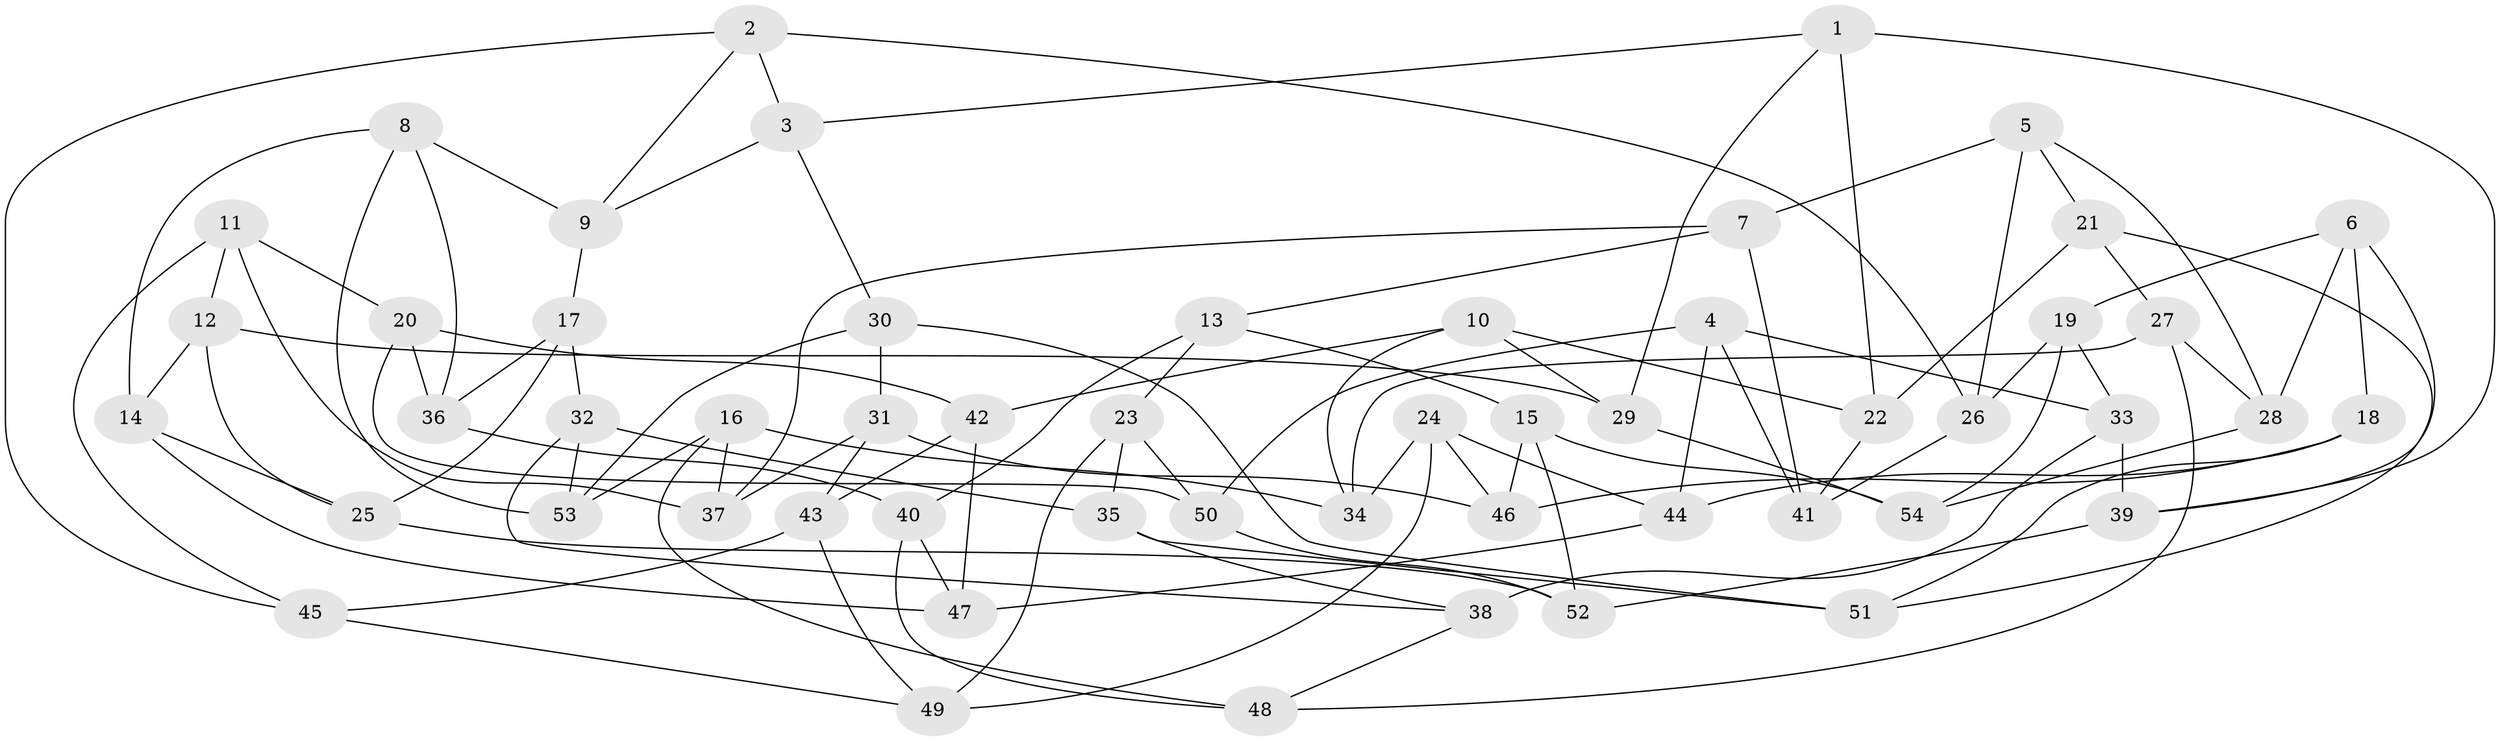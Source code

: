// Generated by graph-tools (version 1.1) at 2025/11/02/27/25 16:11:45]
// undirected, 54 vertices, 108 edges
graph export_dot {
graph [start="1"]
  node [color=gray90,style=filled];
  1;
  2;
  3;
  4;
  5;
  6;
  7;
  8;
  9;
  10;
  11;
  12;
  13;
  14;
  15;
  16;
  17;
  18;
  19;
  20;
  21;
  22;
  23;
  24;
  25;
  26;
  27;
  28;
  29;
  30;
  31;
  32;
  33;
  34;
  35;
  36;
  37;
  38;
  39;
  40;
  41;
  42;
  43;
  44;
  45;
  46;
  47;
  48;
  49;
  50;
  51;
  52;
  53;
  54;
  1 -- 29;
  1 -- 39;
  1 -- 3;
  1 -- 22;
  2 -- 3;
  2 -- 26;
  2 -- 9;
  2 -- 45;
  3 -- 9;
  3 -- 30;
  4 -- 50;
  4 -- 44;
  4 -- 41;
  4 -- 33;
  5 -- 7;
  5 -- 26;
  5 -- 21;
  5 -- 28;
  6 -- 19;
  6 -- 39;
  6 -- 28;
  6 -- 18;
  7 -- 37;
  7 -- 13;
  7 -- 41;
  8 -- 9;
  8 -- 36;
  8 -- 53;
  8 -- 14;
  9 -- 17;
  10 -- 22;
  10 -- 29;
  10 -- 34;
  10 -- 42;
  11 -- 37;
  11 -- 12;
  11 -- 20;
  11 -- 45;
  12 -- 29;
  12 -- 14;
  12 -- 25;
  13 -- 15;
  13 -- 40;
  13 -- 23;
  14 -- 25;
  14 -- 47;
  15 -- 54;
  15 -- 52;
  15 -- 46;
  16 -- 37;
  16 -- 48;
  16 -- 53;
  16 -- 34;
  17 -- 36;
  17 -- 32;
  17 -- 25;
  18 -- 46;
  18 -- 44;
  18 -- 51;
  19 -- 26;
  19 -- 33;
  19 -- 54;
  20 -- 42;
  20 -- 36;
  20 -- 50;
  21 -- 51;
  21 -- 27;
  21 -- 22;
  22 -- 41;
  23 -- 49;
  23 -- 35;
  23 -- 50;
  24 -- 46;
  24 -- 49;
  24 -- 44;
  24 -- 34;
  25 -- 52;
  26 -- 41;
  27 -- 28;
  27 -- 34;
  27 -- 48;
  28 -- 54;
  29 -- 54;
  30 -- 51;
  30 -- 31;
  30 -- 53;
  31 -- 43;
  31 -- 46;
  31 -- 37;
  32 -- 53;
  32 -- 35;
  32 -- 38;
  33 -- 39;
  33 -- 38;
  35 -- 51;
  35 -- 38;
  36 -- 40;
  38 -- 48;
  39 -- 52;
  40 -- 47;
  40 -- 48;
  42 -- 47;
  42 -- 43;
  43 -- 45;
  43 -- 49;
  44 -- 47;
  45 -- 49;
  50 -- 52;
}
